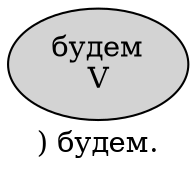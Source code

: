 digraph SENTENCE_568 {
	graph [label=") будем."]
	node [style=filled]
		1 [label="будем
V" color="" fillcolor=lightgray penwidth=1 shape=ellipse]
}